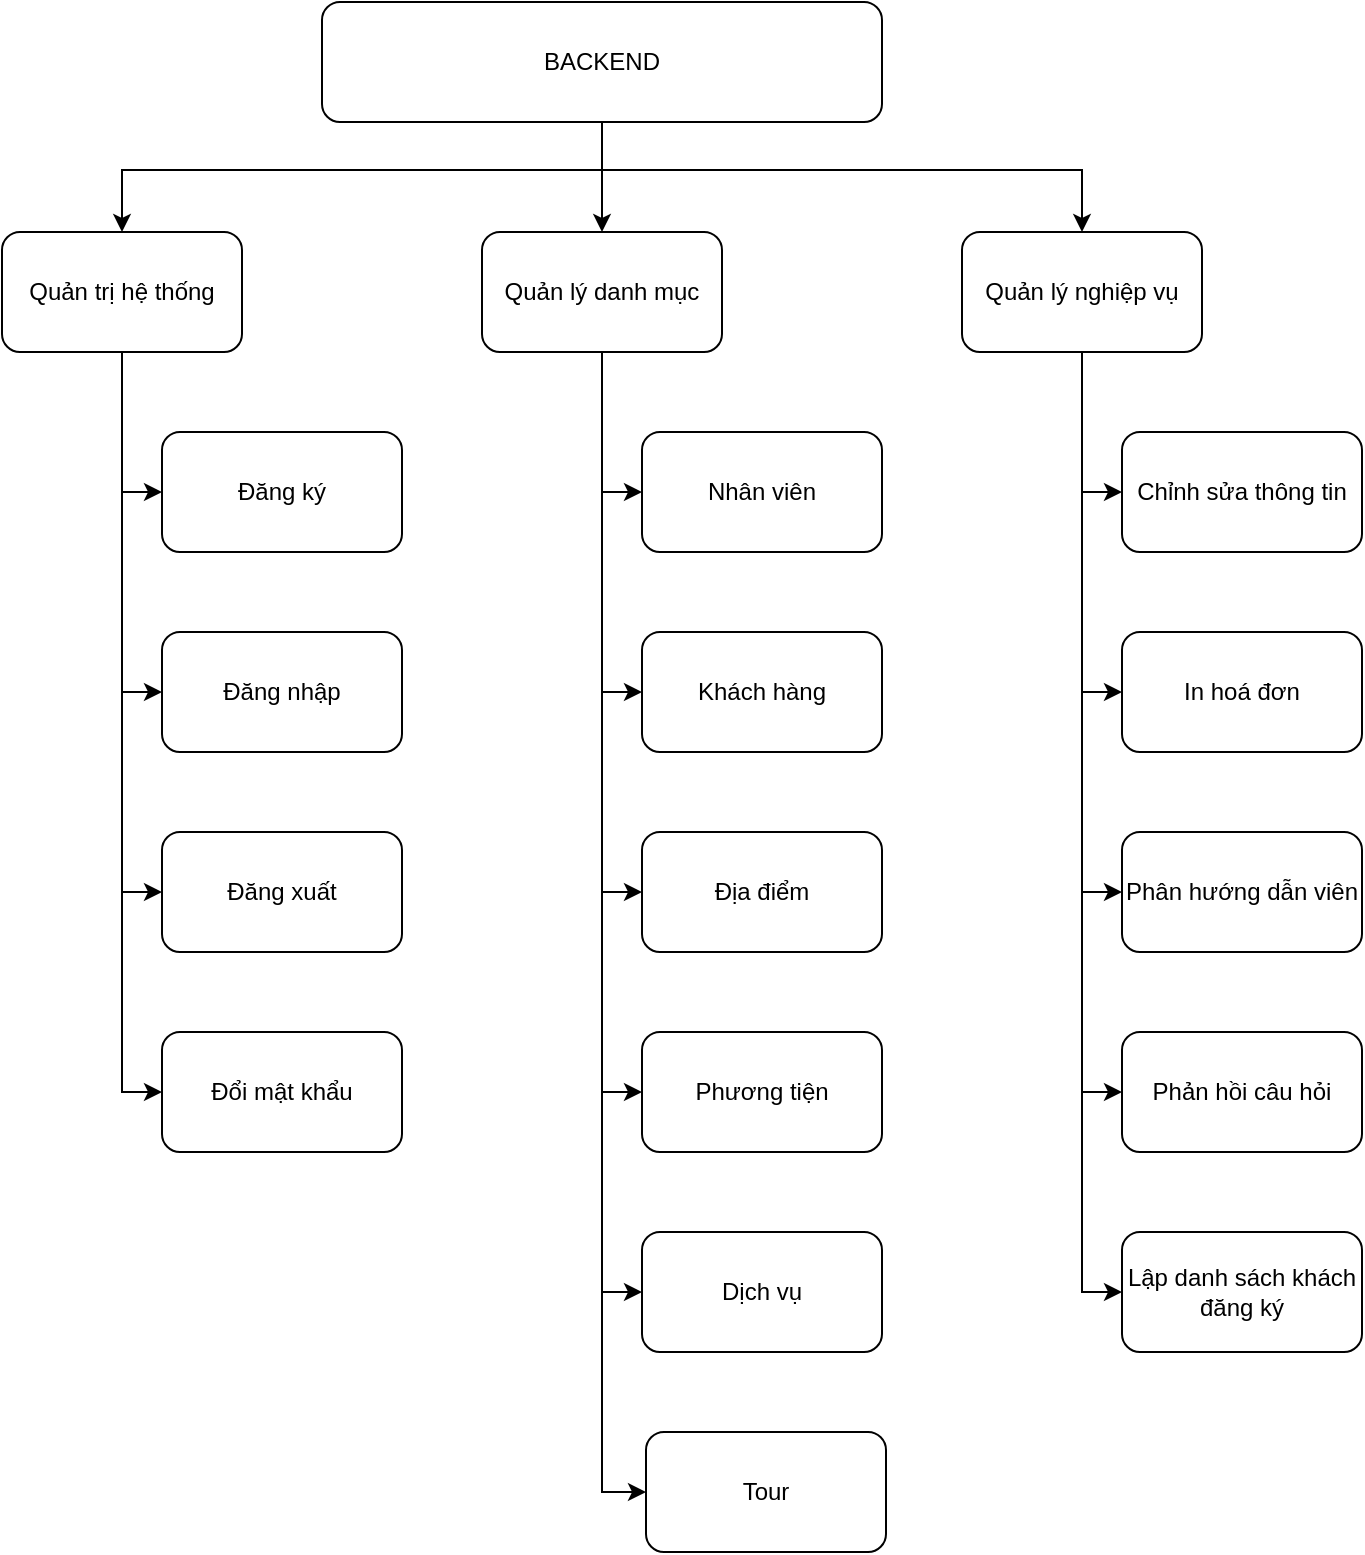 <mxfile version="20.2.2" type="device"><diagram id="3vcvwFbjOc3pe54pr-25" name="Trang-1"><mxGraphModel dx="1490" dy="563" grid="0" gridSize="10" guides="1" tooltips="1" connect="1" arrows="1" fold="1" page="0" pageScale="1" pageWidth="827" pageHeight="1169" math="0" shadow="0"><root><mxCell id="0"/><mxCell id="1" parent="0"/><mxCell id="4Qu2euJzvChiz9_58hwP-1" style="edgeStyle=orthogonalEdgeStyle;rounded=0;orthogonalLoop=1;jettySize=auto;html=1;entryX=0.5;entryY=0;entryDx=0;entryDy=0;" edge="1" parent="1" source="4Qu2euJzvChiz9_58hwP-5" target="4Qu2euJzvChiz9_58hwP-9"><mxGeometry relative="1" as="geometry"><Array as="points"><mxPoint x="300" y="129"/><mxPoint x="60" y="129"/></Array></mxGeometry></mxCell><mxCell id="4Qu2euJzvChiz9_58hwP-2" style="edgeStyle=orthogonalEdgeStyle;rounded=0;orthogonalLoop=1;jettySize=auto;html=1;entryX=0.5;entryY=0;entryDx=0;entryDy=0;" edge="1" parent="1" source="4Qu2euJzvChiz9_58hwP-5" target="4Qu2euJzvChiz9_58hwP-13"><mxGeometry relative="1" as="geometry"><Array as="points"><mxPoint x="300" y="70"/><mxPoint x="300" y="70"/></Array></mxGeometry></mxCell><mxCell id="4Qu2euJzvChiz9_58hwP-3" style="edgeStyle=orthogonalEdgeStyle;rounded=0;orthogonalLoop=1;jettySize=auto;html=1;entryX=0.5;entryY=0;entryDx=0;entryDy=0;" edge="1" parent="1" source="4Qu2euJzvChiz9_58hwP-5" target="4Qu2euJzvChiz9_58hwP-16"><mxGeometry relative="1" as="geometry"><Array as="points"><mxPoint x="300" y="129"/><mxPoint x="540" y="129"/></Array></mxGeometry></mxCell><mxCell id="4Qu2euJzvChiz9_58hwP-5" value="BACKEND" style="rounded=1;whiteSpace=wrap;html=1;" vertex="1" parent="1"><mxGeometry x="160" y="45" width="280" height="60" as="geometry"/></mxCell><mxCell id="4Qu2euJzvChiz9_58hwP-6" style="edgeStyle=orthogonalEdgeStyle;rounded=0;orthogonalLoop=1;jettySize=auto;html=1;entryX=0;entryY=0.5;entryDx=0;entryDy=0;" edge="1" parent="1" source="4Qu2euJzvChiz9_58hwP-9" target="4Qu2euJzvChiz9_58hwP-20"><mxGeometry relative="1" as="geometry"/></mxCell><mxCell id="4Qu2euJzvChiz9_58hwP-7" style="edgeStyle=orthogonalEdgeStyle;rounded=0;orthogonalLoop=1;jettySize=auto;html=1;entryX=0;entryY=0.5;entryDx=0;entryDy=0;" edge="1" parent="1" source="4Qu2euJzvChiz9_58hwP-9" target="4Qu2euJzvChiz9_58hwP-21"><mxGeometry relative="1" as="geometry"/></mxCell><mxCell id="4Qu2euJzvChiz9_58hwP-8" style="edgeStyle=orthogonalEdgeStyle;rounded=0;orthogonalLoop=1;jettySize=auto;html=1;entryX=0;entryY=0.5;entryDx=0;entryDy=0;" edge="1" parent="1" source="4Qu2euJzvChiz9_58hwP-9" target="4Qu2euJzvChiz9_58hwP-22"><mxGeometry relative="1" as="geometry"/></mxCell><mxCell id="4Qu2euJzvChiz9_58hwP-31" style="edgeStyle=orthogonalEdgeStyle;rounded=0;orthogonalLoop=1;jettySize=auto;html=1;entryX=0;entryY=0.5;entryDx=0;entryDy=0;" edge="1" parent="1" source="4Qu2euJzvChiz9_58hwP-9" target="4Qu2euJzvChiz9_58hwP-30"><mxGeometry relative="1" as="geometry"/></mxCell><mxCell id="4Qu2euJzvChiz9_58hwP-9" value="Quản trị hệ thống" style="rounded=1;whiteSpace=wrap;html=1;" vertex="1" parent="1"><mxGeometry y="160" width="120" height="60" as="geometry"/></mxCell><mxCell id="4Qu2euJzvChiz9_58hwP-10" style="edgeStyle=orthogonalEdgeStyle;rounded=0;orthogonalLoop=1;jettySize=auto;html=1;entryX=0;entryY=0.5;entryDx=0;entryDy=0;" edge="1" parent="1" source="4Qu2euJzvChiz9_58hwP-13" target="4Qu2euJzvChiz9_58hwP-23"><mxGeometry relative="1" as="geometry"/></mxCell><mxCell id="4Qu2euJzvChiz9_58hwP-11" style="edgeStyle=orthogonalEdgeStyle;rounded=0;orthogonalLoop=1;jettySize=auto;html=1;entryX=0;entryY=0.5;entryDx=0;entryDy=0;" edge="1" parent="1" source="4Qu2euJzvChiz9_58hwP-13" target="4Qu2euJzvChiz9_58hwP-24"><mxGeometry relative="1" as="geometry"/></mxCell><mxCell id="4Qu2euJzvChiz9_58hwP-12" style="edgeStyle=orthogonalEdgeStyle;rounded=0;orthogonalLoop=1;jettySize=auto;html=1;entryX=0;entryY=0.5;entryDx=0;entryDy=0;" edge="1" parent="1" source="4Qu2euJzvChiz9_58hwP-13" target="4Qu2euJzvChiz9_58hwP-25"><mxGeometry relative="1" as="geometry"/></mxCell><mxCell id="4Qu2euJzvChiz9_58hwP-35" style="edgeStyle=orthogonalEdgeStyle;rounded=0;orthogonalLoop=1;jettySize=auto;html=1;entryX=0;entryY=0.5;entryDx=0;entryDy=0;" edge="1" parent="1" source="4Qu2euJzvChiz9_58hwP-13" target="4Qu2euJzvChiz9_58hwP-32"><mxGeometry relative="1" as="geometry"/></mxCell><mxCell id="4Qu2euJzvChiz9_58hwP-36" style="edgeStyle=orthogonalEdgeStyle;rounded=0;orthogonalLoop=1;jettySize=auto;html=1;entryX=0;entryY=0.5;entryDx=0;entryDy=0;" edge="1" parent="1" source="4Qu2euJzvChiz9_58hwP-13" target="4Qu2euJzvChiz9_58hwP-33"><mxGeometry relative="1" as="geometry"/></mxCell><mxCell id="4Qu2euJzvChiz9_58hwP-37" style="edgeStyle=orthogonalEdgeStyle;rounded=0;orthogonalLoop=1;jettySize=auto;html=1;entryX=0;entryY=0.5;entryDx=0;entryDy=0;" edge="1" parent="1" source="4Qu2euJzvChiz9_58hwP-13" target="4Qu2euJzvChiz9_58hwP-34"><mxGeometry relative="1" as="geometry"/></mxCell><mxCell id="4Qu2euJzvChiz9_58hwP-13" value="Quản lý danh mục" style="rounded=1;whiteSpace=wrap;html=1;" vertex="1" parent="1"><mxGeometry x="240" y="160" width="120" height="60" as="geometry"/></mxCell><mxCell id="4Qu2euJzvChiz9_58hwP-14" style="edgeStyle=orthogonalEdgeStyle;rounded=0;orthogonalLoop=1;jettySize=auto;html=1;entryX=0;entryY=0.5;entryDx=0;entryDy=0;" edge="1" parent="1" source="4Qu2euJzvChiz9_58hwP-16" target="4Qu2euJzvChiz9_58hwP-26"><mxGeometry relative="1" as="geometry"/></mxCell><mxCell id="4Qu2euJzvChiz9_58hwP-15" style="edgeStyle=orthogonalEdgeStyle;rounded=0;orthogonalLoop=1;jettySize=auto;html=1;entryX=0;entryY=0.5;entryDx=0;entryDy=0;" edge="1" parent="1" source="4Qu2euJzvChiz9_58hwP-16" target="4Qu2euJzvChiz9_58hwP-27"><mxGeometry relative="1" as="geometry"/></mxCell><mxCell id="4Qu2euJzvChiz9_58hwP-39" style="edgeStyle=orthogonalEdgeStyle;rounded=0;orthogonalLoop=1;jettySize=auto;html=1;entryX=0;entryY=0.5;entryDx=0;entryDy=0;" edge="1" parent="1" source="4Qu2euJzvChiz9_58hwP-16" target="4Qu2euJzvChiz9_58hwP-38"><mxGeometry relative="1" as="geometry"/></mxCell><mxCell id="4Qu2euJzvChiz9_58hwP-40" style="edgeStyle=orthogonalEdgeStyle;rounded=0;orthogonalLoop=1;jettySize=auto;html=1;entryX=0;entryY=0.5;entryDx=0;entryDy=0;" edge="1" parent="1" source="4Qu2euJzvChiz9_58hwP-16" target="4Qu2euJzvChiz9_58hwP-29"><mxGeometry relative="1" as="geometry"/></mxCell><mxCell id="4Qu2euJzvChiz9_58hwP-42" style="edgeStyle=orthogonalEdgeStyle;rounded=0;orthogonalLoop=1;jettySize=auto;html=1;entryX=0;entryY=0.5;entryDx=0;entryDy=0;" edge="1" parent="1" source="4Qu2euJzvChiz9_58hwP-16" target="4Qu2euJzvChiz9_58hwP-41"><mxGeometry relative="1" as="geometry"/></mxCell><mxCell id="4Qu2euJzvChiz9_58hwP-16" value="Quản lý nghiệp vụ" style="rounded=1;whiteSpace=wrap;html=1;" vertex="1" parent="1"><mxGeometry x="480" y="160" width="120" height="60" as="geometry"/></mxCell><mxCell id="4Qu2euJzvChiz9_58hwP-20" value="Đăng ký" style="rounded=1;whiteSpace=wrap;html=1;" vertex="1" parent="1"><mxGeometry x="80" y="260" width="120" height="60" as="geometry"/></mxCell><mxCell id="4Qu2euJzvChiz9_58hwP-21" value="Đăng nhập" style="rounded=1;whiteSpace=wrap;html=1;" vertex="1" parent="1"><mxGeometry x="80" y="360" width="120" height="60" as="geometry"/></mxCell><mxCell id="4Qu2euJzvChiz9_58hwP-22" value="Đăng xuất" style="rounded=1;whiteSpace=wrap;html=1;" vertex="1" parent="1"><mxGeometry x="80" y="460" width="120" height="60" as="geometry"/></mxCell><mxCell id="4Qu2euJzvChiz9_58hwP-23" value="Nhân viên" style="rounded=1;whiteSpace=wrap;html=1;" vertex="1" parent="1"><mxGeometry x="320" y="260" width="120" height="60" as="geometry"/></mxCell><mxCell id="4Qu2euJzvChiz9_58hwP-24" value="Khách hàng" style="rounded=1;whiteSpace=wrap;html=1;" vertex="1" parent="1"><mxGeometry x="320" y="360" width="120" height="60" as="geometry"/></mxCell><mxCell id="4Qu2euJzvChiz9_58hwP-25" value="Địa điểm" style="rounded=1;whiteSpace=wrap;html=1;" vertex="1" parent="1"><mxGeometry x="320" y="460" width="120" height="60" as="geometry"/></mxCell><mxCell id="4Qu2euJzvChiz9_58hwP-26" value="Chỉnh sửa thông tin" style="rounded=1;whiteSpace=wrap;html=1;" vertex="1" parent="1"><mxGeometry x="560" y="260" width="120" height="60" as="geometry"/></mxCell><mxCell id="4Qu2euJzvChiz9_58hwP-27" value="In hoá đơn" style="rounded=1;whiteSpace=wrap;html=1;" vertex="1" parent="1"><mxGeometry x="560" y="360" width="120" height="60" as="geometry"/></mxCell><mxCell id="4Qu2euJzvChiz9_58hwP-29" value="Phân hướng dẫn viên" style="rounded=1;whiteSpace=wrap;html=1;" vertex="1" parent="1"><mxGeometry x="560" y="460" width="120" height="60" as="geometry"/></mxCell><mxCell id="4Qu2euJzvChiz9_58hwP-30" value="Đổi mật khẩu" style="rounded=1;whiteSpace=wrap;html=1;" vertex="1" parent="1"><mxGeometry x="80" y="560" width="120" height="60" as="geometry"/></mxCell><mxCell id="4Qu2euJzvChiz9_58hwP-32" value="Phương tiện" style="rounded=1;whiteSpace=wrap;html=1;" vertex="1" parent="1"><mxGeometry x="320" y="560" width="120" height="60" as="geometry"/></mxCell><mxCell id="4Qu2euJzvChiz9_58hwP-33" value="Dịch vụ" style="rounded=1;whiteSpace=wrap;html=1;" vertex="1" parent="1"><mxGeometry x="320" y="660" width="120" height="60" as="geometry"/></mxCell><mxCell id="4Qu2euJzvChiz9_58hwP-34" value="Tour" style="rounded=1;whiteSpace=wrap;html=1;" vertex="1" parent="1"><mxGeometry x="322" y="760" width="120" height="60" as="geometry"/></mxCell><mxCell id="4Qu2euJzvChiz9_58hwP-38" value="Phản hồi câu hỏi" style="rounded=1;whiteSpace=wrap;html=1;" vertex="1" parent="1"><mxGeometry x="560" y="560" width="120" height="60" as="geometry"/></mxCell><mxCell id="4Qu2euJzvChiz9_58hwP-41" value="Lập danh sách khách đăng ký" style="rounded=1;whiteSpace=wrap;html=1;" vertex="1" parent="1"><mxGeometry x="560" y="660" width="120" height="60" as="geometry"/></mxCell></root></mxGraphModel></diagram></mxfile>